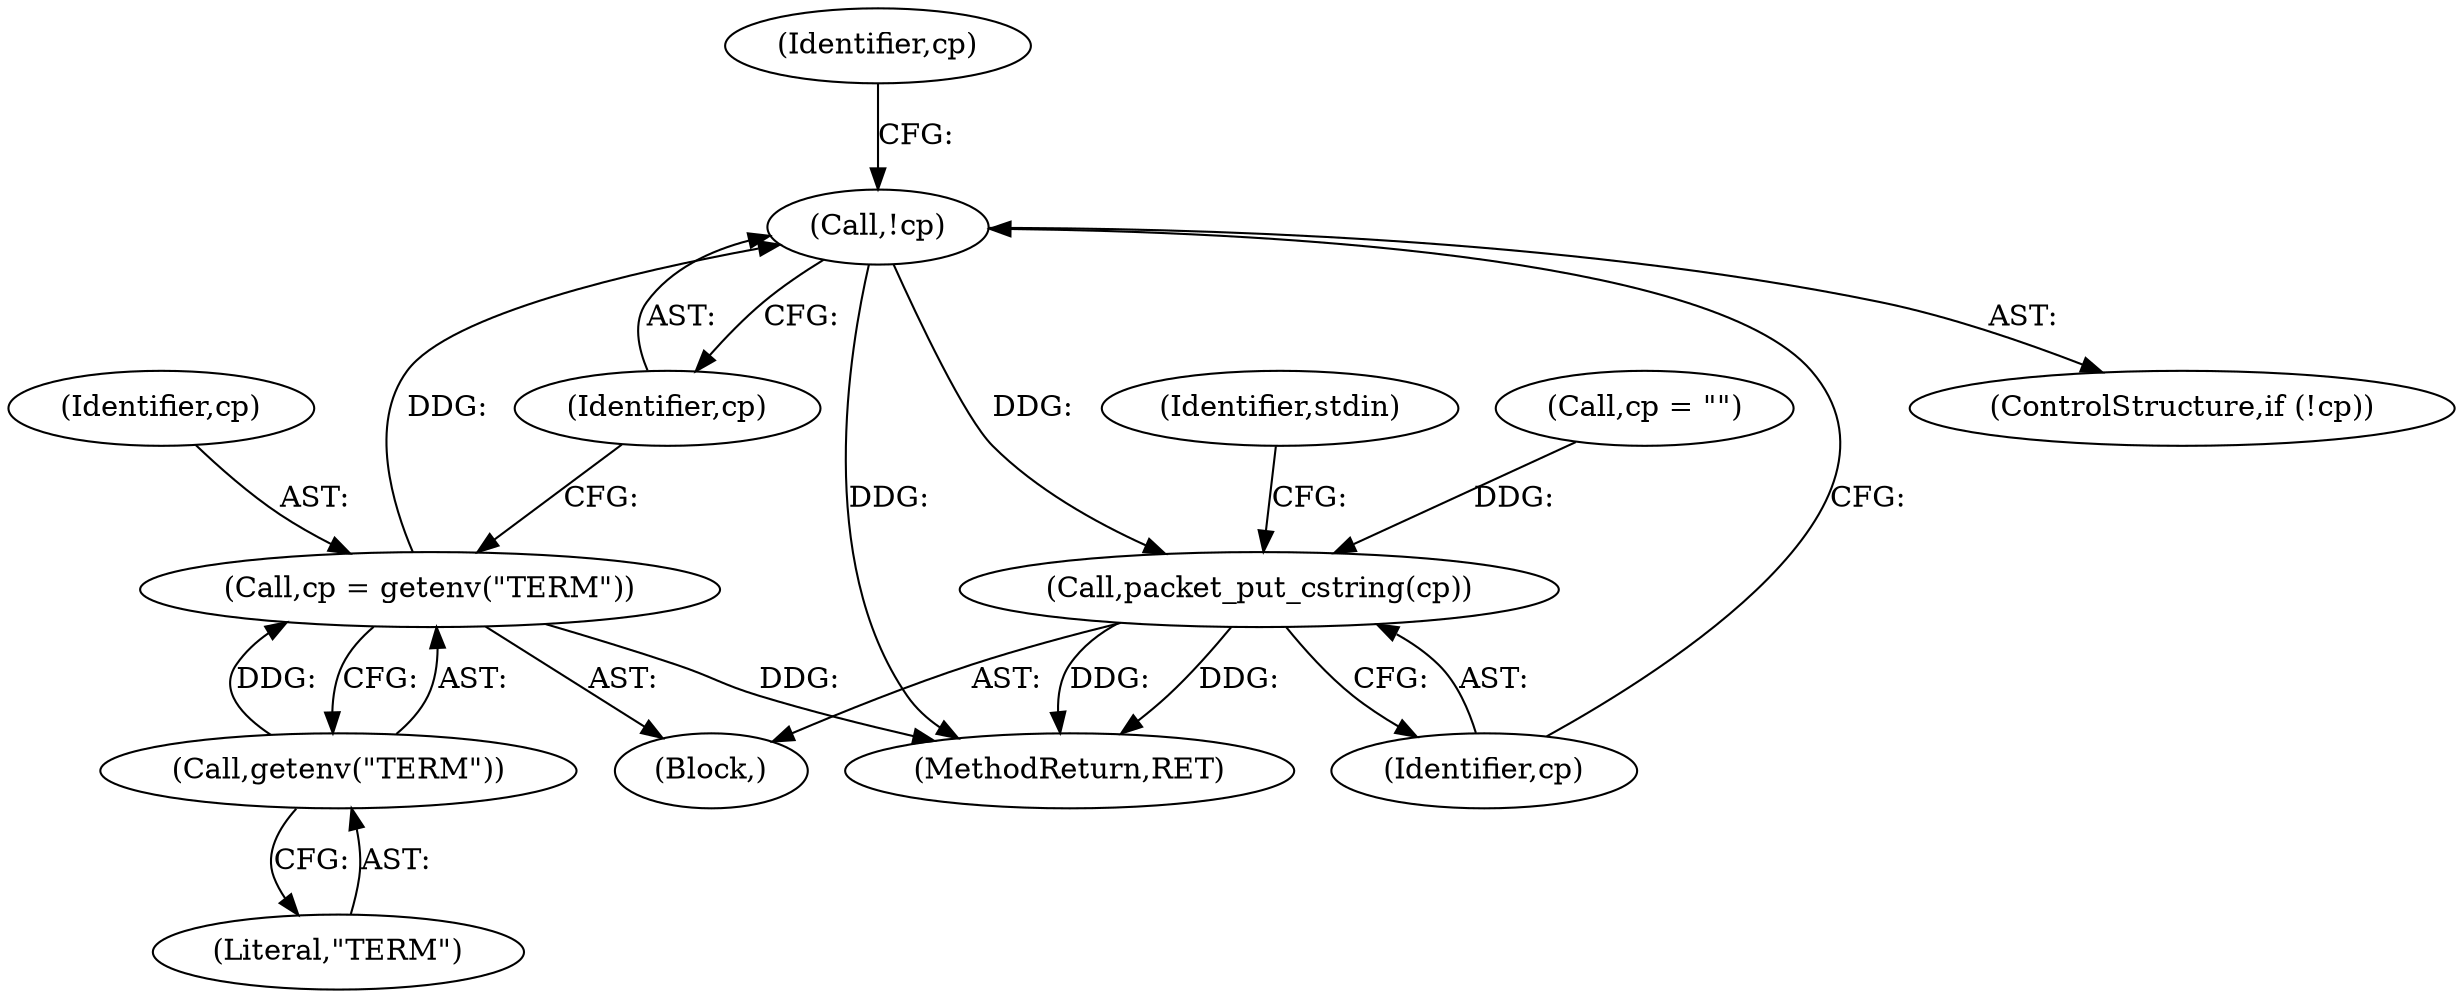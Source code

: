 digraph "0_mindrot_ed4ce82dbfa8a3a3c8ea6fa0db113c71e234416c_1@pointer" {
"1000197" [label="(Call,!cp)"];
"1000192" [label="(Call,cp = getenv(\"TERM\"))"];
"1000194" [label="(Call,getenv(\"TERM\"))"];
"1000202" [label="(Call,packet_put_cstring(cp))"];
"1000197" [label="(Call,!cp)"];
"1000198" [label="(Identifier,cp)"];
"1000468" [label="(MethodReturn,RET)"];
"1000208" [label="(Identifier,stdin)"];
"1000187" [label="(Block,)"];
"1000203" [label="(Identifier,cp)"];
"1000195" [label="(Literal,\"TERM\")"];
"1000200" [label="(Identifier,cp)"];
"1000192" [label="(Call,cp = getenv(\"TERM\"))"];
"1000202" [label="(Call,packet_put_cstring(cp))"];
"1000199" [label="(Call,cp = \"\")"];
"1000193" [label="(Identifier,cp)"];
"1000194" [label="(Call,getenv(\"TERM\"))"];
"1000196" [label="(ControlStructure,if (!cp))"];
"1000197" -> "1000196"  [label="AST: "];
"1000197" -> "1000198"  [label="CFG: "];
"1000198" -> "1000197"  [label="AST: "];
"1000200" -> "1000197"  [label="CFG: "];
"1000203" -> "1000197"  [label="CFG: "];
"1000197" -> "1000468"  [label="DDG: "];
"1000192" -> "1000197"  [label="DDG: "];
"1000197" -> "1000202"  [label="DDG: "];
"1000192" -> "1000187"  [label="AST: "];
"1000192" -> "1000194"  [label="CFG: "];
"1000193" -> "1000192"  [label="AST: "];
"1000194" -> "1000192"  [label="AST: "];
"1000198" -> "1000192"  [label="CFG: "];
"1000192" -> "1000468"  [label="DDG: "];
"1000194" -> "1000192"  [label="DDG: "];
"1000194" -> "1000195"  [label="CFG: "];
"1000195" -> "1000194"  [label="AST: "];
"1000202" -> "1000187"  [label="AST: "];
"1000202" -> "1000203"  [label="CFG: "];
"1000203" -> "1000202"  [label="AST: "];
"1000208" -> "1000202"  [label="CFG: "];
"1000202" -> "1000468"  [label="DDG: "];
"1000202" -> "1000468"  [label="DDG: "];
"1000199" -> "1000202"  [label="DDG: "];
}
